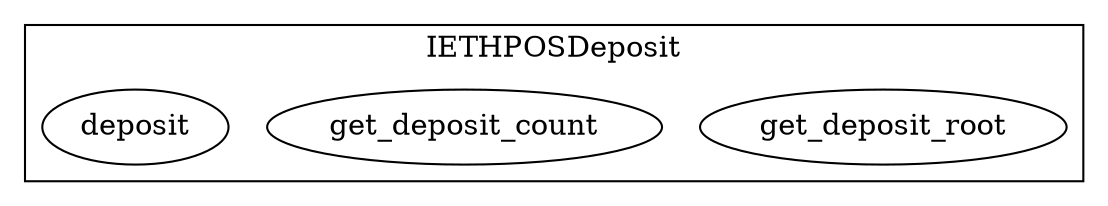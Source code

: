 strict digraph {
subgraph cluster_2437_IETHPOSDeposit {
label = "IETHPOSDeposit"
"2437_get_deposit_root" [label="get_deposit_root"]
"2437_get_deposit_count" [label="get_deposit_count"]
"2437_deposit" [label="deposit"]
}subgraph cluster_solidity {
label = "[Solidity]"
}
}